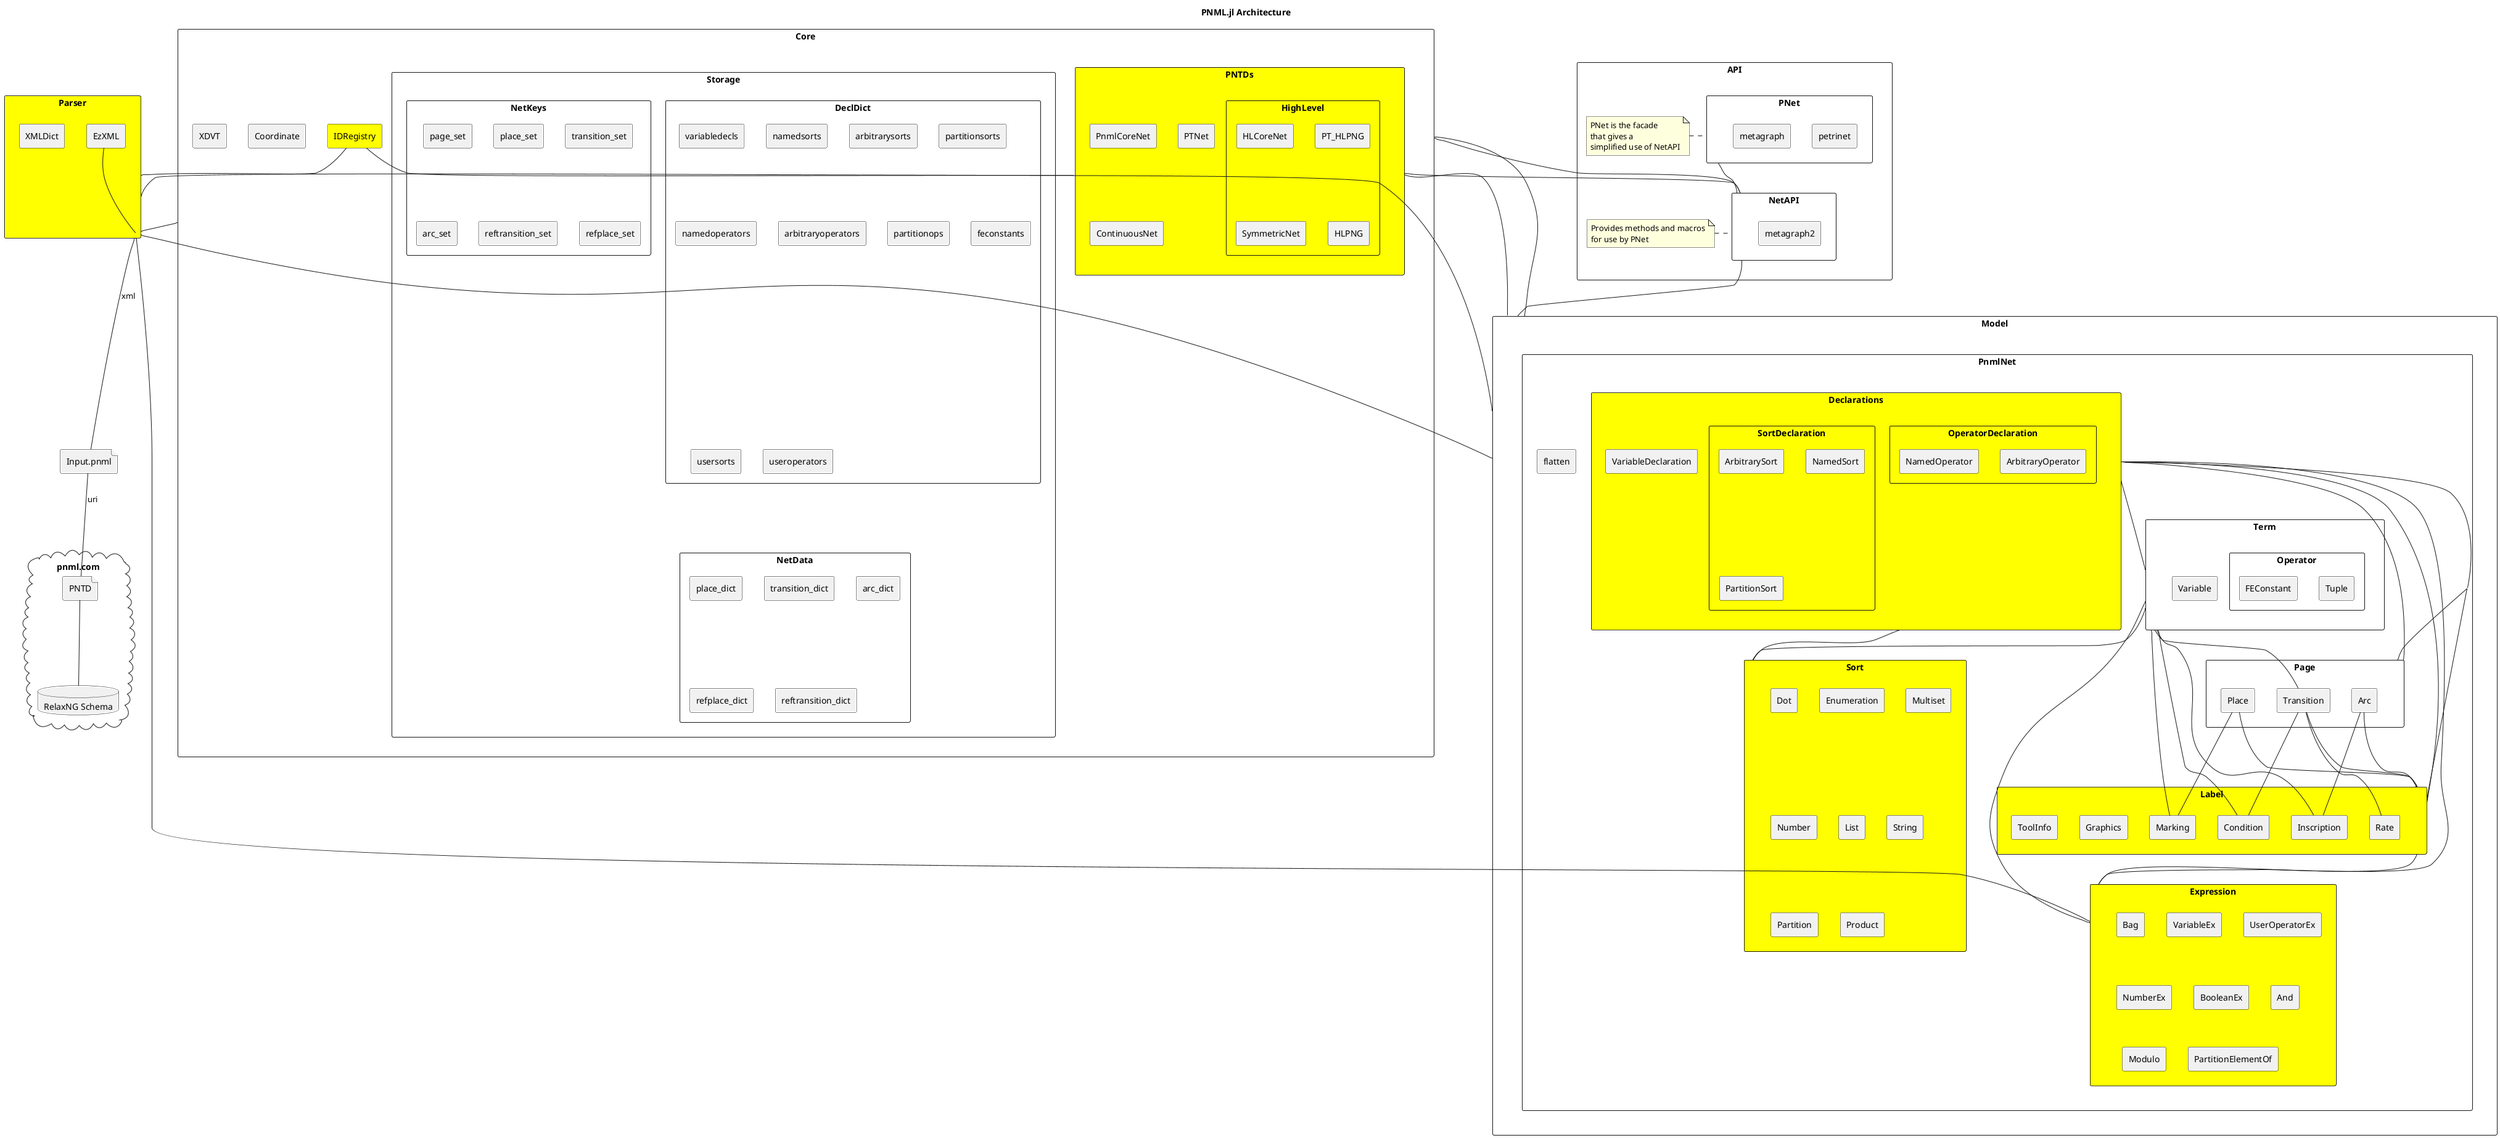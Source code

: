 @startuml
skinparam BackgroundColor transparent
skinparam componentStyle rectangle

title "PNML.jl Architecture"

component API {
component PNet {
    [petrinet]
    [metagraph]
}
note left of PNet
    PNet is the facade
    that gives a
    simplified use of NetAPI
end note

component NetAPI {
    [metagraph2]
}
note left of NetAPI
    Provides methods and macros
    for use by PNet
end note
}


cloud "pnml.com" {
    database "RelaxNG Schema" $schema
    file PNTD
}
file "Input.pnml"
component Parser #Yellow {
    [EzXML]
    [XMLDict]
}
component Core {
    component IDRegistry #Yellow
    component PNTDs #Yellow {
        [PnmlCoreNet]
        [PTNet]
        [ContinuousNet]
        component HighLevel {
            [HLCoreNet]
            [PT_HLPNG]
            [SymmetricNet]
            [HLPNG]
        }
    }
    [Coordinate]
    component Storage {
        component [DeclDict] {
            component variabledecls
            component namedsorts
            component arbitrarysorts
            component partitionsorts
            component namedoperators
            component arbitraryoperators
            component partitionops
            component feconstants
            component usersorts
            component useroperators
        }
        component [NetKeys] {
            component page_set
            component place_set
            component transition_set
            component arc_set
            component reftransition_set
            component refplace_set
        }
        component [NetData] {
            component place_dict
            component transition_dict
            component arc_dict
            component refplace_dict
            component reftransition_dict
        }
    }
    [XDVT]
}

component Model {
    component [PnmlNet] {
        component Sort #Yellow {
            [Dot]
            [Enumeration]
            [Multiset]
            [Number]
            [List]
            [String]
            [Partition]
            [Product]
        }
        component Term {
            component Operator {
                [Tuple]
                [FEConstant]
            }
            [Variable]
        }
        component Expression #Yellow {
            [Bag]
            [VariableEx]
            [UserOperatorEx]
            [NumberEx]
            [BooleanEx]
            [And]
            [Modulo]
            [PartitionElementOf]
        }
        component Declarations #Yellow {
            component OperatorDeclaration {
                [ArbitraryOperator]
                [NamedOperator]
            }
            component SortDeclaration {
                [ArbitrarySort]
                [NamedSort]
                [PartitionSort]
            }
            [VariableDeclaration]
        }
        component Page {
            [Place]
            [Transition]
            [Arc]
        }
        component Label #Yellow {
            [Marking]
            [Inscription]
            [Condition]
            [Rate]
            [Graphics]
            [ToolInfo]
        }
        [flatten]
    }
}


"Input.pnml" -- PNTD : uri
PNTD -- "RelaxNG Schema"

PNet -- NetAPI
NetAPI -- Model
IDRegistry -- Parser
IDRegistry -- Model

PNTDs -- Parser
PNTDs -- Model
PNTDs -- NetAPI
EzXML -- Parser
Parser -- Model
Parser -- Core
Parser -- Input.pnml : xml

Core -- Model
Core -- NetAPI

PnmlNet -- Page
PnmlNet -- Label

Declarations -- Label
Declarations -- Term
Declarations -- Sort
Declarations -- Page
Declarations -- PnmlNet
Transition -- Label
Place -- Label
Arc -- Label

Term -- Sort
Term -- Marking
Term -- Inscription
Term -- Condition
Term -- Transition

Term -- Expression
Parser -- Expression
Label -- Expression
Declarations -- Expression

Place -- Marking
Transition -- Condition
Transition -- Rate
Arc -- Inscription
@enduml
